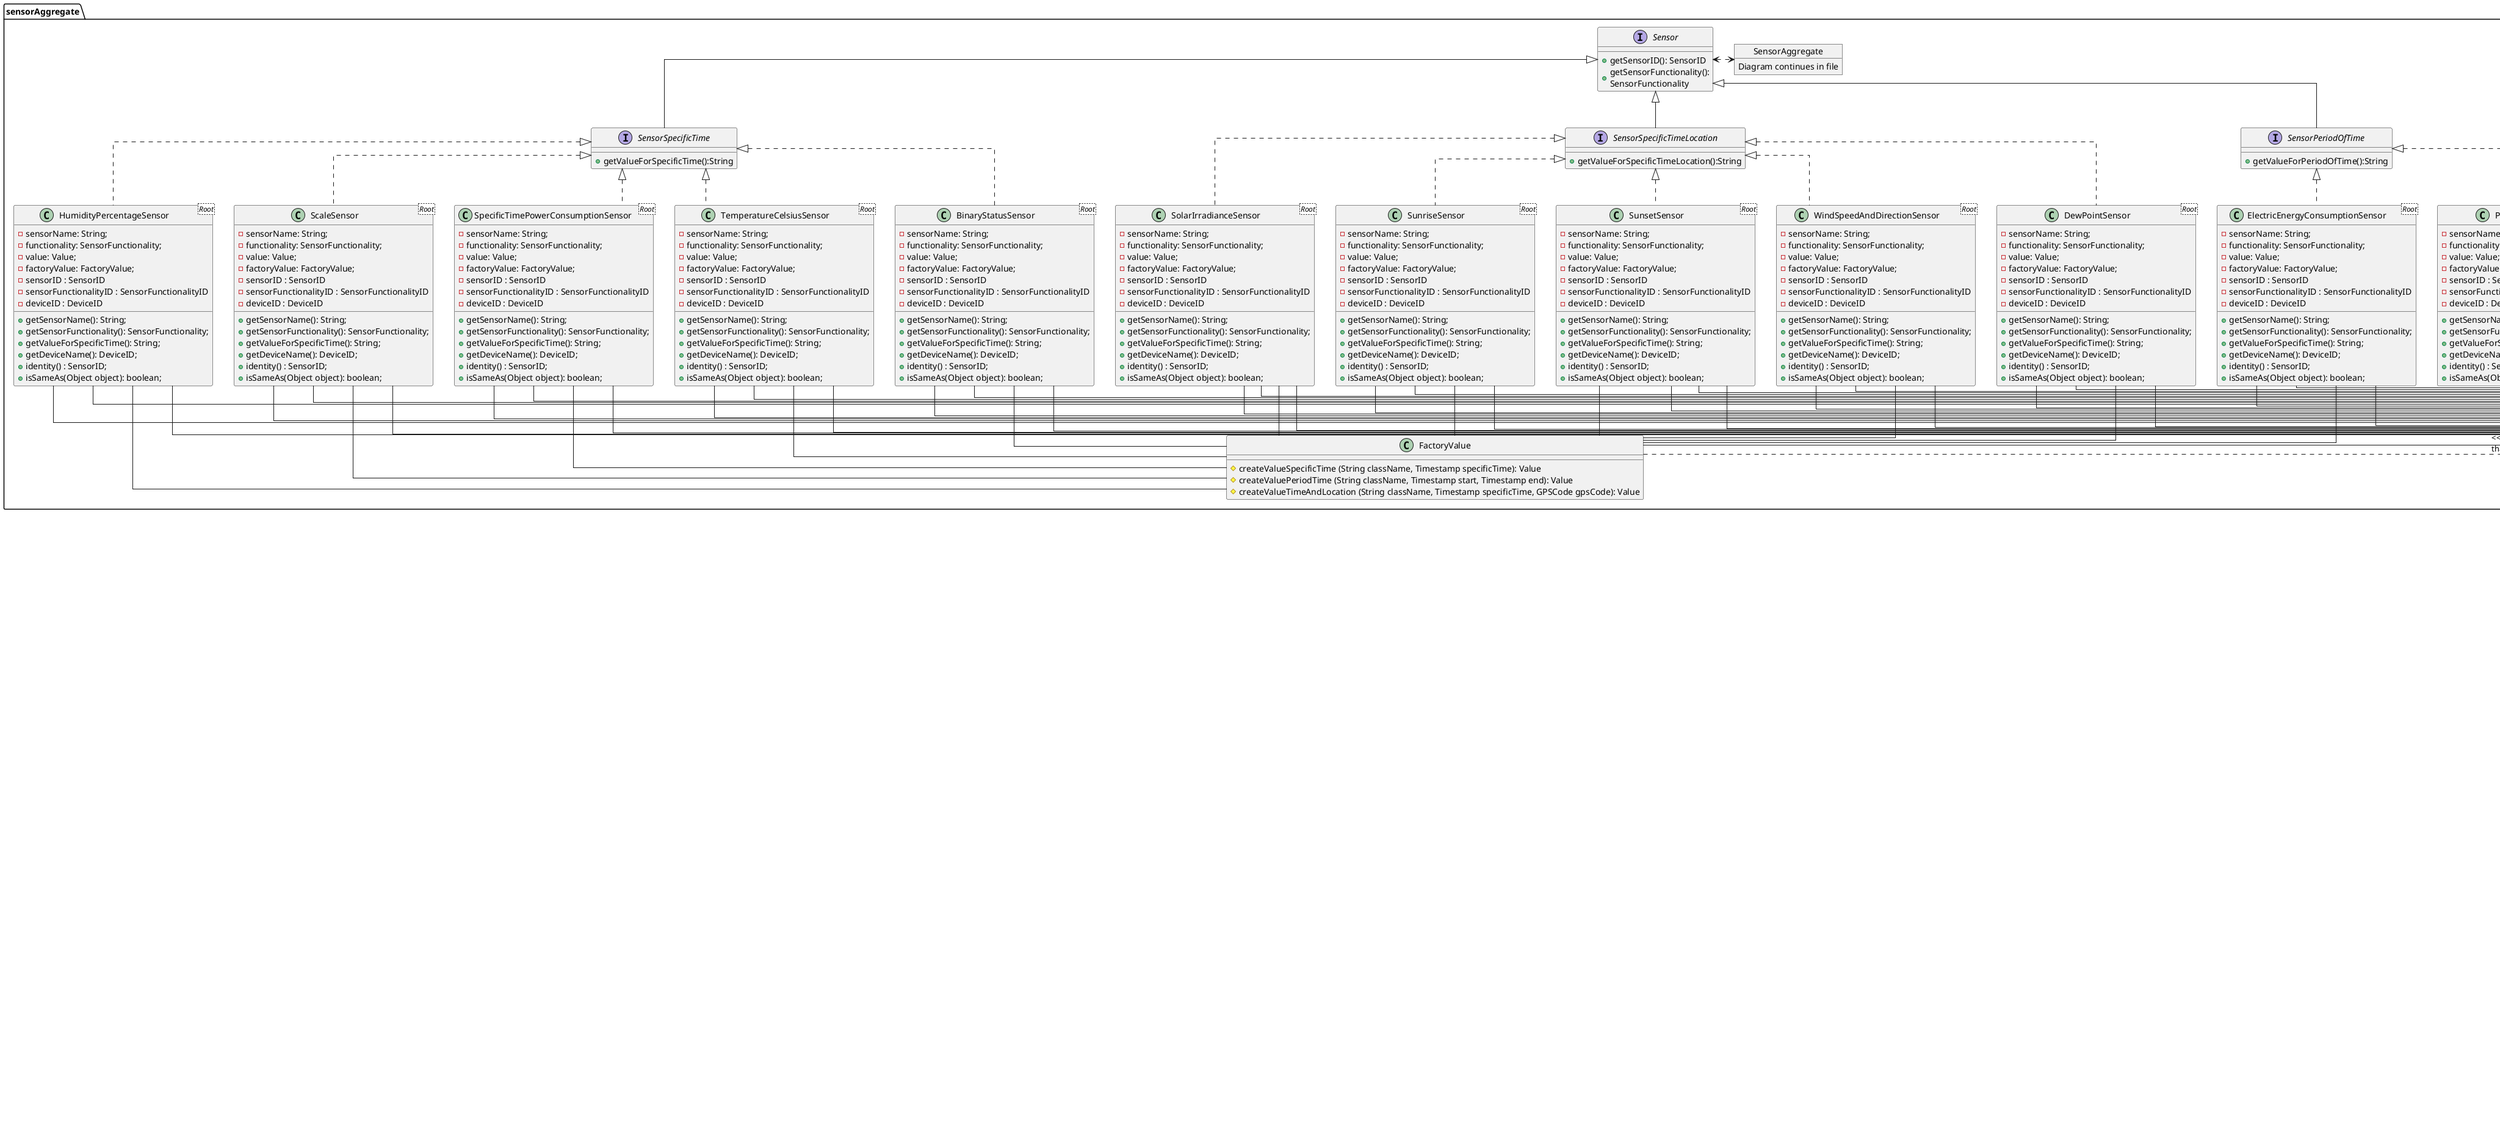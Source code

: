 @startuml
package sensorAggregate {
skinparam linetype ortho
        object SensorAggregate  {
        Diagram continues in file
        }

        Sensor <.> SensorAggregate
        interface SensorSpecificTime extends Sensor {
            +getValueForSpecificTime():String
        }

        interface SensorSpecificTimeLocation extends Sensor {
            +getValueForSpecificTimeLocation():String
        }

        interface SensorPeriodOfTime extends Sensor {
            +getValueForPeriodOfTime():String
        }

        interface Sensor {
                    +getSensorID(): SensorID
                    +getSensorFunctionality():\nSensorFunctionality
                    }

        class FactoryValue {
        # createValueSpecificTime (String className, Timestamp specificTime): Value
        # createValuePeriodTime (String className, Timestamp start, Timestamp end): Value
        # createValueTimeAndLocation (String className, Timestamp specificTime, GPSCode gpsCode): Value
        }


        class BinaryStatusSensor <Root> implements SensorSpecificTime {
        - sensorName: String;
        - functionality: SensorFunctionality;
        - value: Value;
        - factoryValue: FactoryValue;
        -sensorID : SensorID
        -sensorFunctionalityID : SensorFunctionalityID
        -deviceID : DeviceID
        + getSensorName(): String;
        + getSensorFunctionality(): SensorFunctionality;
        + getValueForSpecificTime(): String;
        +getDeviceName(): DeviceID;
        +identity() : SensorID;
        +isSameAs(Object object): boolean;
        }
        BinaryStatusSensor -- FactoryValue

        class DewPointSensor <Root> implements SensorSpecificTimeLocation {
        - sensorName: String;
        - functionality: SensorFunctionality;
        - value: Value;
        - factoryValue: FactoryValue;
        -sensorID : SensorID
        -sensorFunctionalityID : SensorFunctionalityID
        -deviceID : DeviceID
        + getSensorName(): String;
        + getSensorFunctionality(): SensorFunctionality;
        + getValueForSpecificTime(): String;
        +getDeviceName(): DeviceID;
        +identity() : SensorID;
        +isSameAs(Object object): boolean;
        }
        DewPointSensor -- FactoryValue

        class ElectricEnergyConsumptionSensor <Root> implements SensorPeriodOfTime {
        - sensorName: String;
        - functionality: SensorFunctionality;
        - value: Value;
        - factoryValue: FactoryValue;
        -sensorID : SensorID
        -sensorFunctionalityID : SensorFunctionalityID
        -deviceID : DeviceID
        + getSensorName(): String;
        + getSensorFunctionality(): SensorFunctionality;
        + getValueForSpecificTime(): String;
        +getDeviceName(): DeviceID;
        +identity() : SensorID;
        +isSameAs(Object object): boolean;
        }
        ElectricEnergyConsumptionSensor -- FactoryValue

        class HumidityPercentageSensor <Root> implements SensorSpecificTime {
        - sensorName: String;
        - functionality: SensorFunctionality;
        - value: Value;
        - factoryValue: FactoryValue;
        -sensorID : SensorID
        -sensorFunctionalityID : SensorFunctionalityID
        -deviceID : DeviceID
        + getSensorName(): String;
        + getSensorFunctionality(): SensorFunctionality;
        + getValueForSpecificTime(): String;
        +getDeviceName(): DeviceID;
        +identity() : SensorID;
        +isSameAs(Object object): boolean;
        }
        HumidityPercentageSensor -- FactoryValue

        class PowerAverageSensor <Root> implements SensorPeriodOfTime {
        - sensorName: String;
        - functionality: SensorFunctionality;
        - value: Value;
        - factoryValue: FactoryValue;
        -sensorID : SensorID
        -sensorFunctionalityID : SensorFunctionalityID
        -deviceID : DeviceID
        + getSensorName(): String;
        + getSensorFunctionality(): SensorFunctionality;
        + getValueForSpecificTime(): String;
        +getDeviceName(): DeviceID;
        +identity() : SensorID;
        +isSameAs(Object object): boolean;
        }
        PowerAverageSensor -- FactoryValue

        class ScaleSensor <Root> implements SensorSpecificTime {
        - sensorName: String;
        - functionality: SensorFunctionality;
        - value: Value;
        - factoryValue: FactoryValue;
        -sensorID : SensorID
        -sensorFunctionalityID : SensorFunctionalityID
        -deviceID : DeviceID
        + getSensorName(): String;
        + getSensorFunctionality(): SensorFunctionality;
        + getValueForSpecificTime(): String;
        +getDeviceName(): DeviceID;
        +identity() : SensorID;
        +isSameAs(Object object): boolean;
        }
        ScaleSensor -- FactoryValue

        class SolarIrradianceSensor <Root> implements SensorSpecificTimeLocation {
        - sensorName: String;
        - functionality: SensorFunctionality;
        - value: Value;
        - factoryValue: FactoryValue;
        -sensorID : SensorID
        -sensorFunctionalityID : SensorFunctionalityID
        -deviceID : DeviceID
        + getSensorName(): String;
        + getSensorFunctionality(): SensorFunctionality;
        + getValueForSpecificTime(): String;
        +getDeviceName(): DeviceID;
        +identity() : SensorID;
        +isSameAs(Object object): boolean;
        }
        SolarIrradianceSensor -- FactoryValue

        class SpecificTimePowerConsumptionSensor <Root> implements SensorSpecificTime {
        - sensorName: String;
        - functionality: SensorFunctionality;
        - value: Value;
        - factoryValue: FactoryValue;
        -sensorID : SensorID
        -sensorFunctionalityID : SensorFunctionalityID
        -deviceID : DeviceID
        + getSensorName(): String;
        + getSensorFunctionality(): SensorFunctionality;
        + getValueForSpecificTime(): String;
        +getDeviceName(): DeviceID;
        +identity() : SensorID;
        +isSameAs(Object object): boolean;
        }
        SpecificTimePowerConsumptionSensor -- FactoryValue

        class SunriseSensor <Root> implements SensorSpecificTimeLocation {
        - sensorName: String;
        - functionality: SensorFunctionality;
        - value: Value;
        - factoryValue: FactoryValue;
        -sensorID : SensorID
        -sensorFunctionalityID : SensorFunctionalityID
        -deviceID : DeviceID
        + getSensorName(): String;
        + getSensorFunctionality(): SensorFunctionality;
        + getValueForSpecificTime(): String;
        +getDeviceName(): DeviceID;
        +identity() : SensorID;
        +isSameAs(Object object): boolean;
        }
        SunriseSensor -- FactoryValue

        class SunsetSensor <Root> implements SensorSpecificTimeLocation {
        - sensorName: String;
        - functionality: SensorFunctionality;
        - value: Value;
        - factoryValue: FactoryValue;
        -sensorID : SensorID
        -sensorFunctionalityID : SensorFunctionalityID
        -deviceID : DeviceID
        + getSensorName(): String;
        + getSensorFunctionality(): SensorFunctionality;
        + getValueForSpecificTime(): String;
        +getDeviceName(): DeviceID;
        +identity() : SensorID;
        +isSameAs(Object object): boolean;
        }
        SunsetSensor -- FactoryValue

        class TemperatureCelsiusSensor <Root> implements SensorSpecificTime {
        - sensorName: String;
        - functionality: SensorFunctionality;
        - value: Value;
        - factoryValue: FactoryValue;
        -sensorID : SensorID
        -sensorFunctionalityID : SensorFunctionalityID
        -deviceID : DeviceID
        + getSensorName(): String;
        + getSensorFunctionality(): SensorFunctionality;
        + getValueForSpecificTime(): String;
        +getDeviceName(): DeviceID;
        +identity() : SensorID;
        +isSameAs(Object object): boolean;
        }
        TemperatureCelsiusSensor -- FactoryValue

        class WindSpeedAndDirectionSensor <Root> implements SensorSpecificTimeLocation {
        - sensorName: String;
        - functionality: SensorFunctionality;
        - value: Value;
        - factoryValue: FactoryValue;
        -sensorID : SensorID
        -sensorFunctionalityID : SensorFunctionalityID
        -deviceID : DeviceID
        + getSensorName(): String;
        + getSensorFunctionality(): SensorFunctionality;
        + getValueForSpecificTime(): String;
        +getDeviceName(): DeviceID;
        +identity() : SensorID;
        +isSameAs(Object object): boolean;
        }
        WindSpeedAndDirectionSensor -- FactoryValue
}

 BinaryStatusSensor --> valueobjects.SensorFunctionalityID
 BinaryStatusSensor --> valueobjects.DeviceID
 BinaryStatusSensor --> valueobjects.SensorID

 DewPointSensor --> valueobjects.SensorFunctionalityID
 DewPointSensor --> valueobjects.DeviceID
 DewPointSensor --> valueobjects.SensorID

 ElectricEnergyConsumptionSensor --> valueobjects.SensorFunctionalityID
 ElectricEnergyConsumptionSensor --> valueobjects.DeviceID
 ElectricEnergyConsumptionSensor --> valueobjects.SensorID

 HumidityPercentageSensor --> valueobjects.SensorFunctionalityID
 HumidityPercentageSensor --> valueobjects.DeviceID
 HumidityPercentageSensor --> valueobjects.SensorID

 PowerAverageSensor --> valueobjects.SensorFunctionalityID
 PowerAverageSensor --> valueobjects.DeviceID
 PowerAverageSensor --> valueobjects.SensorID

 ScaleSensor --> valueobjects.SensorFunctionalityID
 ScaleSensor --> valueobjects.DeviceID
 ScaleSensor --> valueobjects.SensorID

 SolarIrradianceSensor --> valueobjects.SensorFunctionalityID
 SolarIrradianceSensor --> valueobjects.DeviceID
 SolarIrradianceSensor --> valueobjects.SensorID

 SpecificTimePowerConsumptionSensor --> valueobjects.SensorFunctionalityID
 SpecificTimePowerConsumptionSensor --> valueobjects.DeviceID
 SpecificTimePowerConsumptionSensor --> valueobjects.SensorID

 SunriseSensor --> valueobjects.SensorFunctionalityID
 SunriseSensor --> valueobjects.DeviceID
 SunriseSensor --> valueobjects.SensorID

 SunsetSensor --> valueobjects.SensorFunctionalityID
 SunsetSensor --> valueobjects.DeviceID
 SunsetSensor --> valueobjects.SensorID

 TemperatureCelsiusSensor --> valueobjects.SensorFunctionalityID
 TemperatureCelsiusSensor --> valueobjects.DeviceID
 TemperatureCelsiusSensor --> valueobjects.SensorID

 WindSpeedAndDirectionSensor --> valueobjects.SensorFunctionalityID
 WindSpeedAndDirectionSensor --> valueobjects.DeviceID
 WindSpeedAndDirectionSensor --> valueobjects.SensorID

package valueobjects {
        skinparam linetype ortho
    package value{
        skinparam linetype ortho

        interface Value{
        +getValueWithUnit():String
    }
    class BinaryStatusSensorValue <VO> implements Value {
    - timestamp: Timestamp;
    - unit: String;
    + getValueWithUnit(): String;
    }
    class DewPointValue <VO> implements Value {
    - unit: String;
    - gpsCode: GPSCode;
    - timestamp: Timestamp;
    + getValueWithUnit(): String;
    }
    class ElectricEnergyConsumptionValue <VO> implements Value {
    - unit: String;
    - starDate: Timestamp;
    - endDate: Timestamp;
    + getValueWithUnit(): String;
    }
    class HumidityPercentageValue <VO> implements Value {
    - unit: String;
    - readingInstant: Timestamp;
    + getValueWithUnit(): String;
    }
    class PowerAverageValue <VO> implements Value {
    - unit: String;
    - starDate: Timestamp;
    - endDate: Timestamp;
    + getValueWithUnit(): String;
    }
    class ScaleValue <VO> implements Value {
    - unit: String;
    - date: Timestamp;
    + getValueWithUnit(): String;
    }
    class SolarIrradianceValue <VO> implements Value {
    - unit: String;
    - dateAndTime: Timestamp;
    - gpsCode: GPSCode;
    + getValueWithUnit(): String;
    }
    class SpecificTimePowerConsumptionValue <VO> implements Value {
    - unit: String;
    - date: Timestamp;
    + getValueWithUnit(): String;
    }
    class SunriseValue <VO> implements Value {
    - unit: String;
    - timestamp: Timestamp;
    - gpsCode: GPSCode;
    + getValueWithUnit(): String;
    }
    class SunsetValue <VO> implements Value {
    - unit: String;
    - timestamp: Timestamp;
    - gpsCode: GPSCode;
    + getValueWithUnit(): String;
    }
    class TemperatureCelsiusSensorValue <VO> implements Value {
    - unit: String;
    - readingInstant: Timestamp;
    + getValueWithUnit(): String;
    }
    class WindSpeedAndDirectionValue <VO> implements Value {
    - speedUnit: String;
    - readingInstant: Timestamp;
    + getValueWithUnit(): String;
    }
}
    class SensorFunctionalityID <VO> {
        - sensorFunctionality: String
        + equals(Object o): boolean
        + toString(): String
    }

    class DeviceID <VO> {
        - deviceName: String
        + equals(Object o): boolean
        + hashCode(): int
        + toString(): String
        + getDeviceName(): String
    }

    class SensorID <VO> {
        - sensorName: String
        + getSensorName(): String
        + equals(Object object): boolean
     }

}


package ddd {
        skinparam linetype ortho
interface Repository extends AggregateRoot{
}
interface RepositoryReadWrite extends Repository{
+updateOrSave(T entity): T
+Iterable<T> findAllEntities()
+Optional<T> findEntityById(ID id)
+containsEntityById(ID id): boolean
}
interface AggregateRoot extends DomainEntity{}
interface DomainEntity extends DomainID{
+identity(): ID
+isSameAs(Object object): boolean
}
interface DomainID extends ValueObject{}
interface ValueObject{}
}

FactoryValue ..> Value:<<creates classes\n that implement>>
BinaryStatusSensorValue ..|> ValueObject
DewPointValue ..|> ValueObject
ElectricEnergyConsumptionValue ..|> ValueObject
HumidityPercentageValue ..|> ValueObject
PowerAverageValue ..|> ValueObject
ScaleValue ..|> ValueObject
SolarIrradianceValue ..|> ValueObject
SpecificTimePowerConsumptionValue ..|> ValueObject
SunriseValue ..|> ValueObject
SunsetValue ..|> ValueObject
TemperatureCelsiusSensorValue ..|> ValueObject
WindSpeedAndDirectionValue ..|> ValueObject

DeviceID ..right..|> DomainID
SensorFunctionalityID ..right..|> DomainID
SensorID ..right..|> DomainID

@enduml